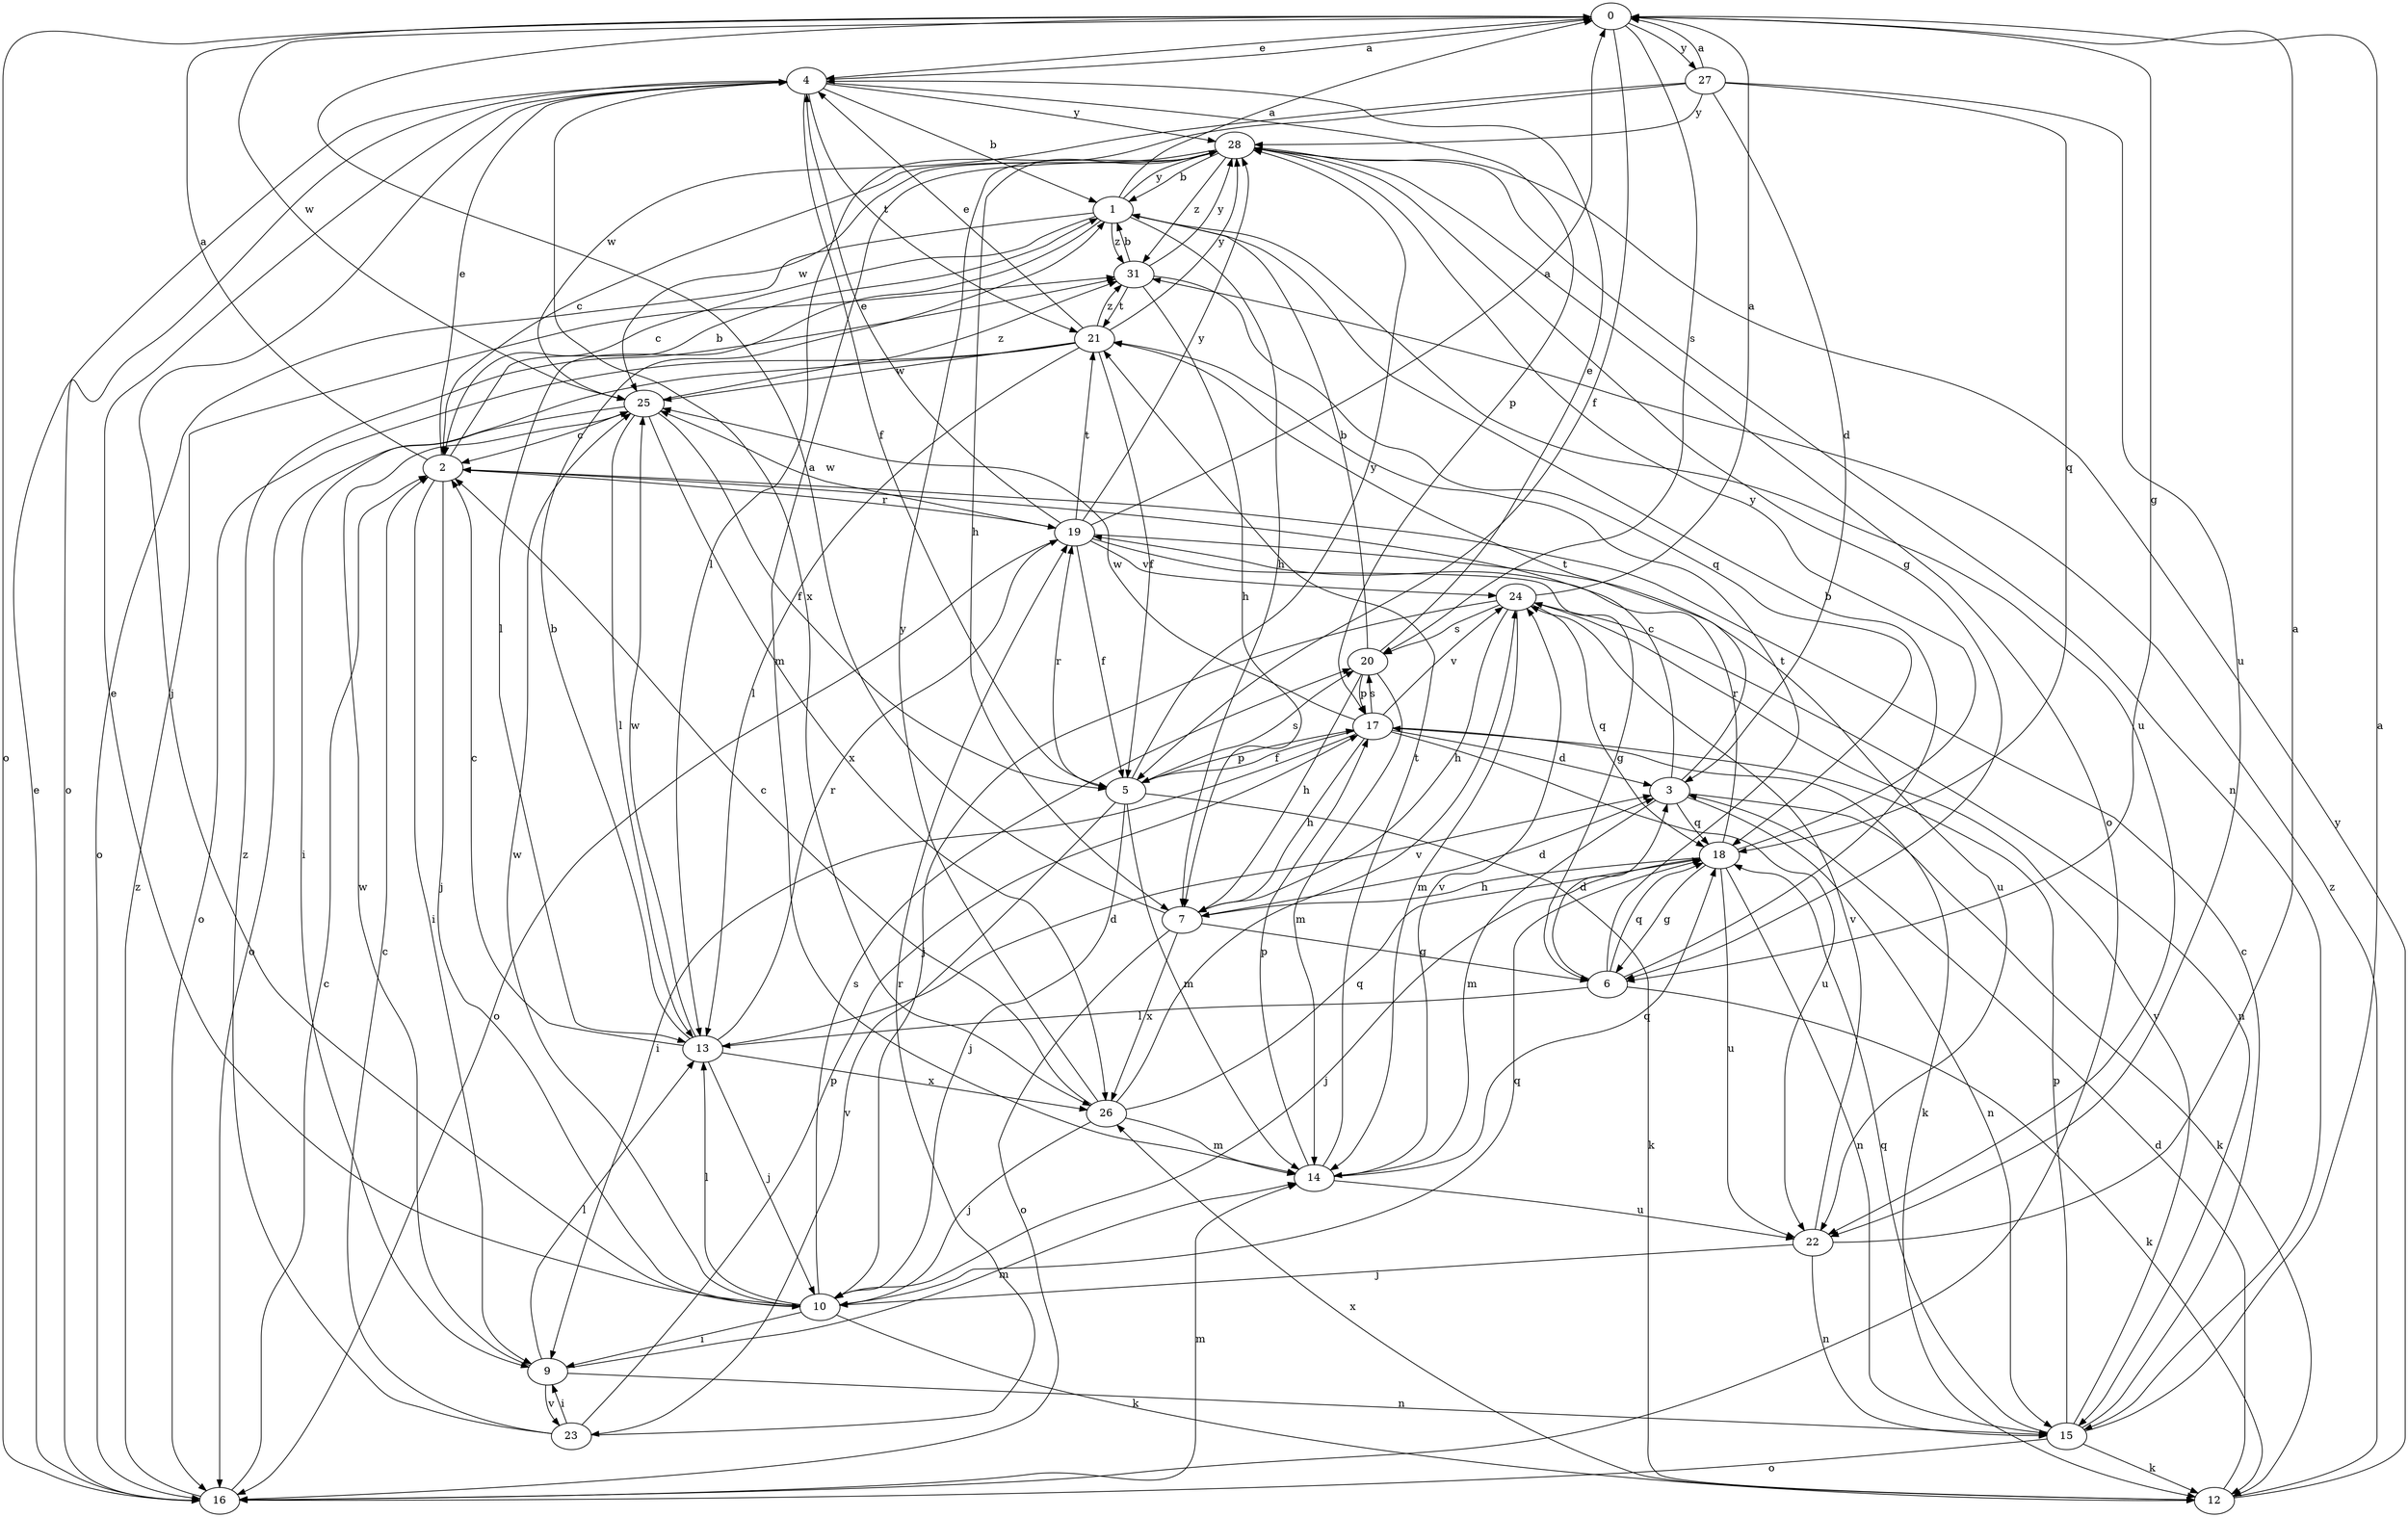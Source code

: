 strict digraph  {
0;
1;
2;
3;
4;
5;
6;
7;
9;
10;
12;
13;
14;
15;
16;
17;
18;
19;
20;
21;
22;
23;
24;
25;
26;
27;
28;
31;
0 -> 4  [label=e];
0 -> 5  [label=f];
0 -> 6  [label=g];
0 -> 16  [label=o];
0 -> 20  [label=s];
0 -> 25  [label=w];
0 -> 27  [label=y];
1 -> 0  [label=a];
1 -> 2  [label=c];
1 -> 7  [label=h];
1 -> 13  [label=l];
1 -> 16  [label=o];
1 -> 22  [label=u];
1 -> 28  [label=y];
1 -> 31  [label=z];
2 -> 0  [label=a];
2 -> 1  [label=b];
2 -> 4  [label=e];
2 -> 9  [label=i];
2 -> 10  [label=j];
2 -> 19  [label=r];
3 -> 2  [label=c];
3 -> 12  [label=k];
3 -> 14  [label=m];
3 -> 15  [label=n];
3 -> 18  [label=q];
3 -> 21  [label=t];
4 -> 0  [label=a];
4 -> 1  [label=b];
4 -> 5  [label=f];
4 -> 10  [label=j];
4 -> 16  [label=o];
4 -> 17  [label=p];
4 -> 21  [label=t];
4 -> 26  [label=x];
4 -> 28  [label=y];
5 -> 10  [label=j];
5 -> 12  [label=k];
5 -> 14  [label=m];
5 -> 17  [label=p];
5 -> 19  [label=r];
5 -> 20  [label=s];
5 -> 23  [label=v];
5 -> 28  [label=y];
6 -> 1  [label=b];
6 -> 3  [label=d];
6 -> 12  [label=k];
6 -> 13  [label=l];
6 -> 18  [label=q];
6 -> 21  [label=t];
7 -> 0  [label=a];
7 -> 3  [label=d];
7 -> 6  [label=g];
7 -> 16  [label=o];
7 -> 26  [label=x];
9 -> 13  [label=l];
9 -> 14  [label=m];
9 -> 15  [label=n];
9 -> 23  [label=v];
9 -> 25  [label=w];
10 -> 4  [label=e];
10 -> 9  [label=i];
10 -> 12  [label=k];
10 -> 13  [label=l];
10 -> 18  [label=q];
10 -> 20  [label=s];
10 -> 25  [label=w];
12 -> 3  [label=d];
12 -> 26  [label=x];
12 -> 28  [label=y];
12 -> 31  [label=z];
13 -> 1  [label=b];
13 -> 2  [label=c];
13 -> 3  [label=d];
13 -> 10  [label=j];
13 -> 19  [label=r];
13 -> 25  [label=w];
13 -> 26  [label=x];
14 -> 17  [label=p];
14 -> 18  [label=q];
14 -> 21  [label=t];
14 -> 22  [label=u];
14 -> 24  [label=v];
15 -> 0  [label=a];
15 -> 2  [label=c];
15 -> 12  [label=k];
15 -> 16  [label=o];
15 -> 17  [label=p];
15 -> 18  [label=q];
15 -> 24  [label=v];
16 -> 2  [label=c];
16 -> 4  [label=e];
16 -> 14  [label=m];
16 -> 31  [label=z];
17 -> 3  [label=d];
17 -> 5  [label=f];
17 -> 7  [label=h];
17 -> 9  [label=i];
17 -> 12  [label=k];
17 -> 20  [label=s];
17 -> 22  [label=u];
17 -> 24  [label=v];
17 -> 25  [label=w];
18 -> 6  [label=g];
18 -> 7  [label=h];
18 -> 10  [label=j];
18 -> 15  [label=n];
18 -> 19  [label=r];
18 -> 22  [label=u];
18 -> 28  [label=y];
19 -> 0  [label=a];
19 -> 4  [label=e];
19 -> 5  [label=f];
19 -> 6  [label=g];
19 -> 16  [label=o];
19 -> 21  [label=t];
19 -> 22  [label=u];
19 -> 24  [label=v];
19 -> 25  [label=w];
19 -> 28  [label=y];
20 -> 1  [label=b];
20 -> 4  [label=e];
20 -> 7  [label=h];
20 -> 14  [label=m];
20 -> 17  [label=p];
21 -> 4  [label=e];
21 -> 5  [label=f];
21 -> 9  [label=i];
21 -> 13  [label=l];
21 -> 16  [label=o];
21 -> 25  [label=w];
21 -> 28  [label=y];
21 -> 31  [label=z];
22 -> 0  [label=a];
22 -> 10  [label=j];
22 -> 15  [label=n];
22 -> 24  [label=v];
23 -> 2  [label=c];
23 -> 9  [label=i];
23 -> 17  [label=p];
23 -> 19  [label=r];
23 -> 31  [label=z];
24 -> 0  [label=a];
24 -> 7  [label=h];
24 -> 10  [label=j];
24 -> 14  [label=m];
24 -> 15  [label=n];
24 -> 18  [label=q];
24 -> 20  [label=s];
25 -> 2  [label=c];
25 -> 5  [label=f];
25 -> 13  [label=l];
25 -> 16  [label=o];
25 -> 26  [label=x];
25 -> 31  [label=z];
26 -> 2  [label=c];
26 -> 10  [label=j];
26 -> 14  [label=m];
26 -> 18  [label=q];
26 -> 24  [label=v];
26 -> 28  [label=y];
27 -> 0  [label=a];
27 -> 3  [label=d];
27 -> 13  [label=l];
27 -> 18  [label=q];
27 -> 22  [label=u];
27 -> 25  [label=w];
27 -> 28  [label=y];
28 -> 1  [label=b];
28 -> 2  [label=c];
28 -> 6  [label=g];
28 -> 7  [label=h];
28 -> 14  [label=m];
28 -> 15  [label=n];
28 -> 16  [label=o];
28 -> 25  [label=w];
28 -> 31  [label=z];
31 -> 1  [label=b];
31 -> 7  [label=h];
31 -> 18  [label=q];
31 -> 21  [label=t];
31 -> 28  [label=y];
}
